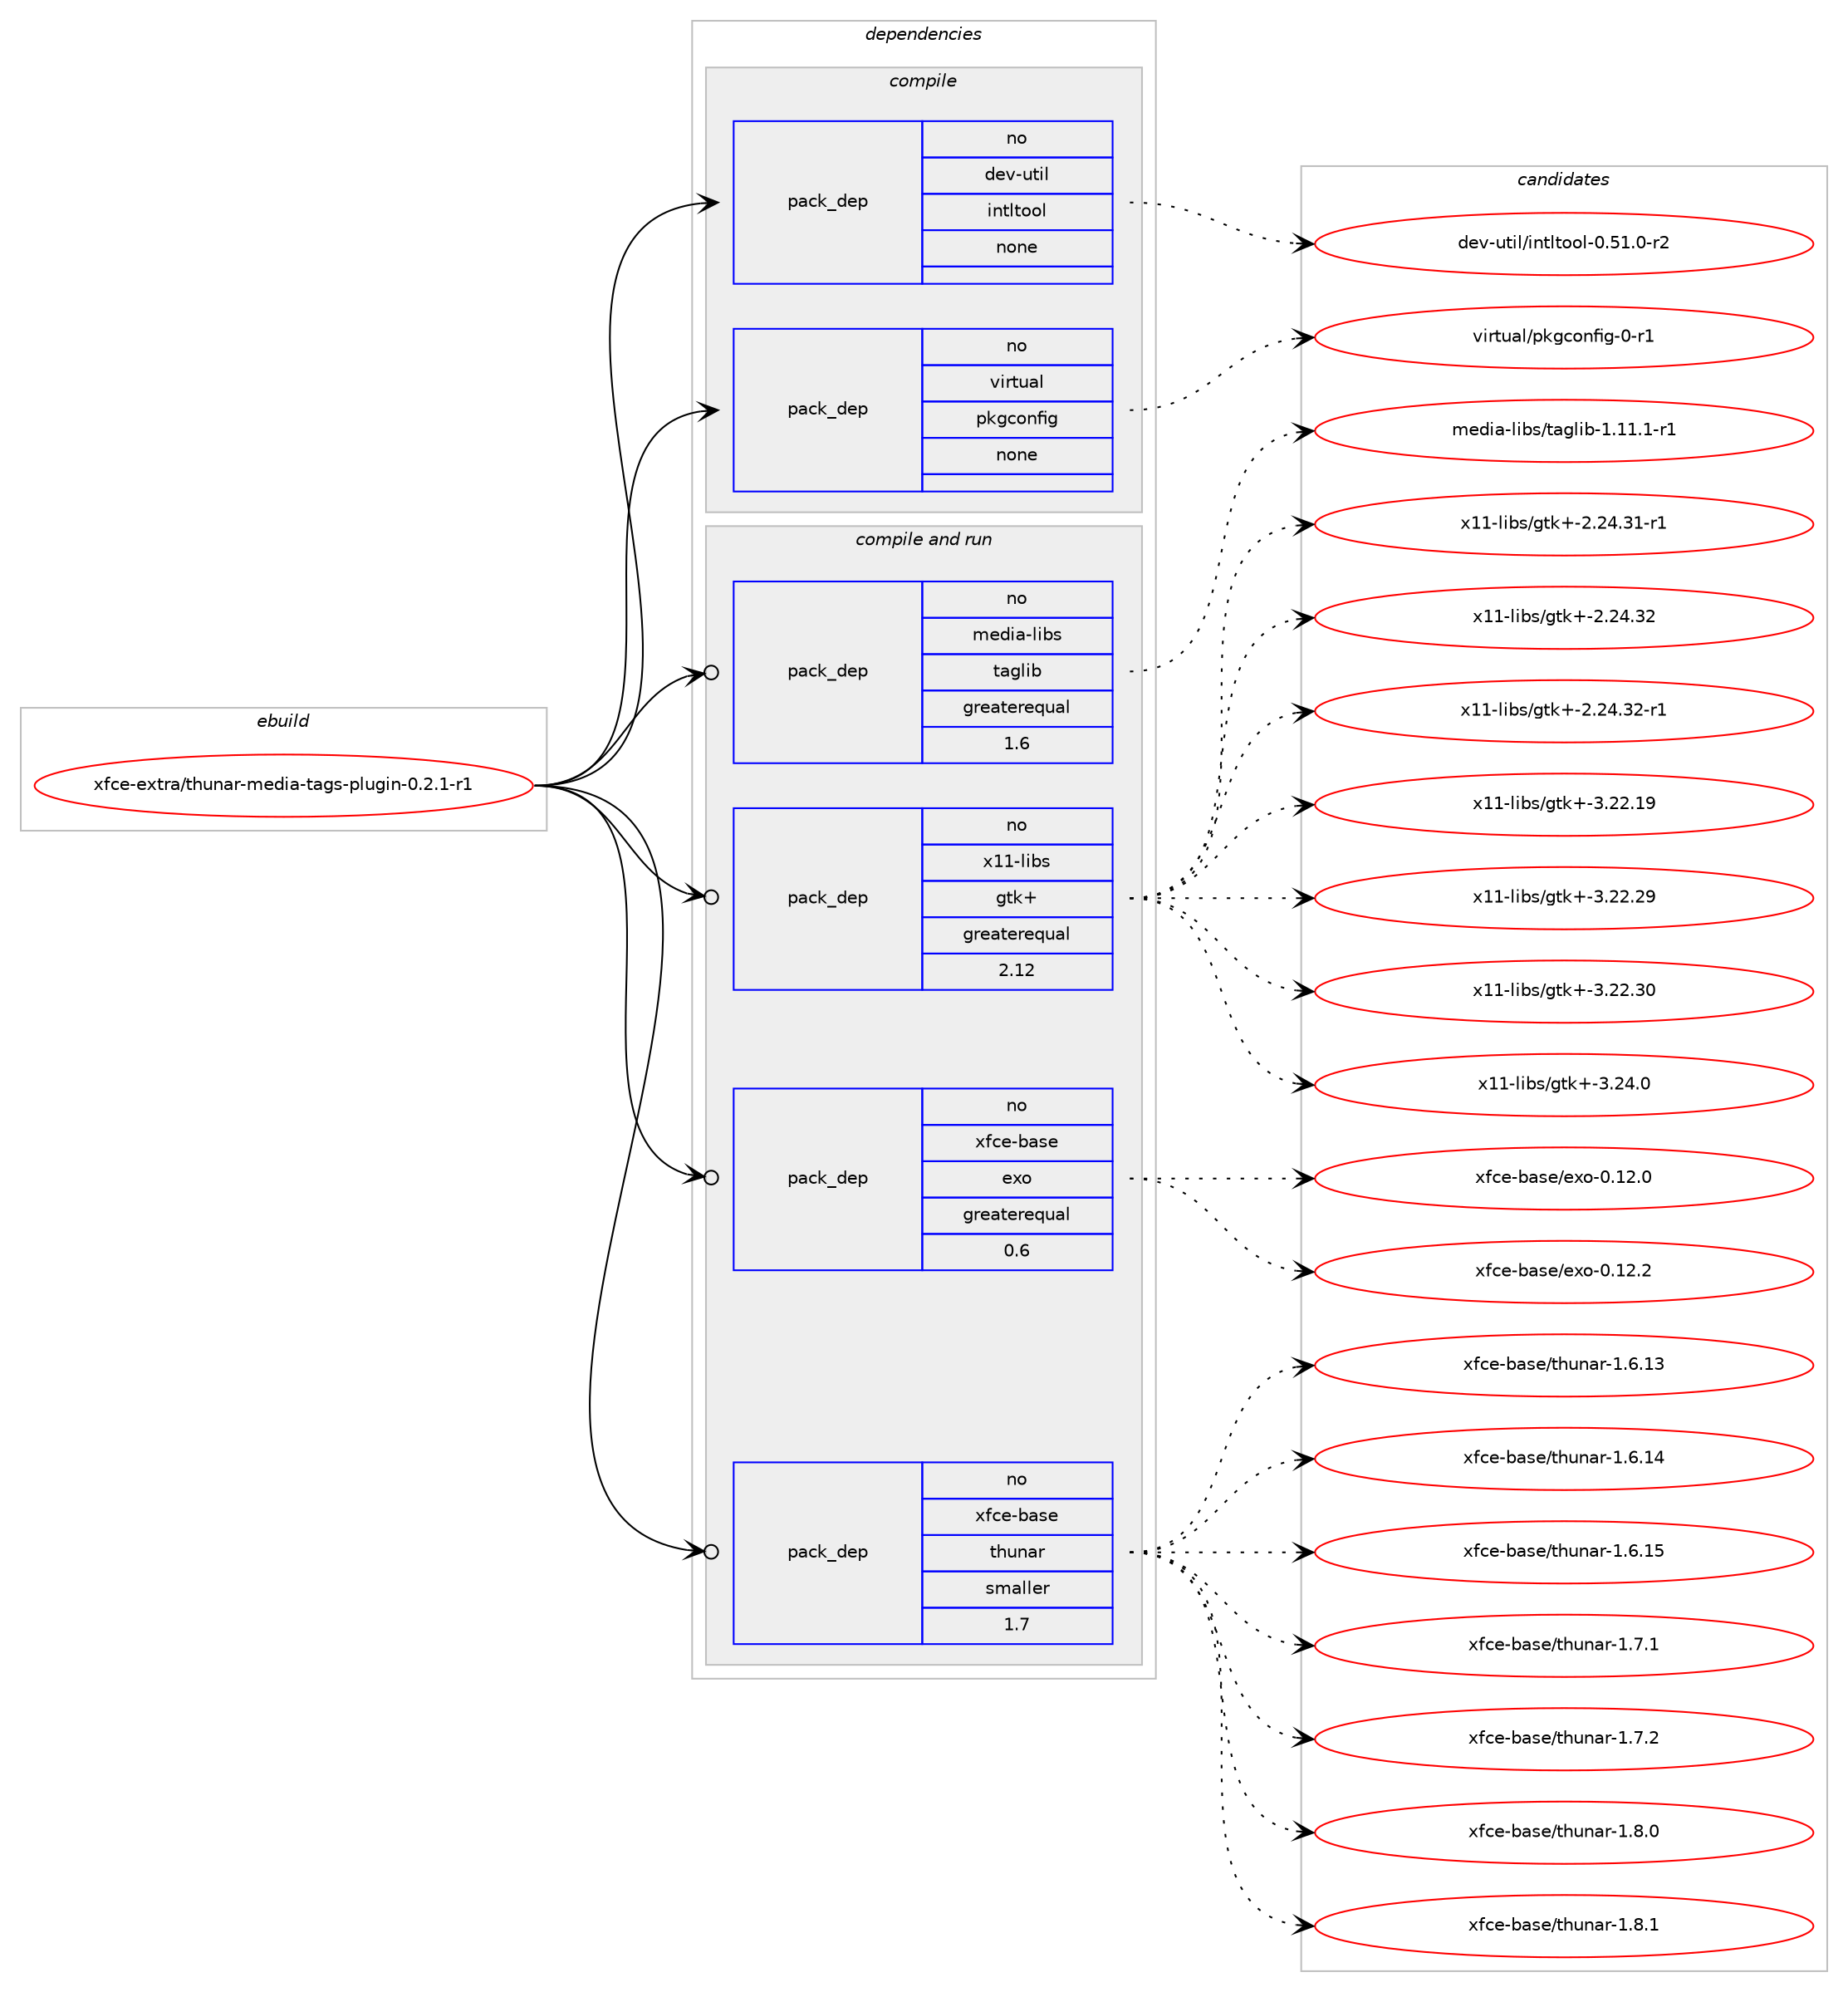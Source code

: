 digraph prolog {

# *************
# Graph options
# *************

newrank=true;
concentrate=true;
compound=true;
graph [rankdir=LR,fontname=Helvetica,fontsize=10,ranksep=1.5];#, ranksep=2.5, nodesep=0.2];
edge  [arrowhead=vee];
node  [fontname=Helvetica,fontsize=10];

# **********
# The ebuild
# **********

subgraph cluster_leftcol {
color=gray;
rank=same;
label=<<i>ebuild</i>>;
id [label="xfce-extra/thunar-media-tags-plugin-0.2.1-r1", color=red, width=4, href="../xfce-extra/thunar-media-tags-plugin-0.2.1-r1.svg"];
}

# ****************
# The dependencies
# ****************

subgraph cluster_midcol {
color=gray;
label=<<i>dependencies</i>>;
subgraph cluster_compile {
fillcolor="#eeeeee";
style=filled;
label=<<i>compile</i>>;
subgraph pack3179 {
dependency4340 [label=<<TABLE BORDER="0" CELLBORDER="1" CELLSPACING="0" CELLPADDING="4" WIDTH="220"><TR><TD ROWSPAN="6" CELLPADDING="30">pack_dep</TD></TR><TR><TD WIDTH="110">no</TD></TR><TR><TD>dev-util</TD></TR><TR><TD>intltool</TD></TR><TR><TD>none</TD></TR><TR><TD></TD></TR></TABLE>>, shape=none, color=blue];
}
id:e -> dependency4340:w [weight=20,style="solid",arrowhead="vee"];
subgraph pack3180 {
dependency4341 [label=<<TABLE BORDER="0" CELLBORDER="1" CELLSPACING="0" CELLPADDING="4" WIDTH="220"><TR><TD ROWSPAN="6" CELLPADDING="30">pack_dep</TD></TR><TR><TD WIDTH="110">no</TD></TR><TR><TD>virtual</TD></TR><TR><TD>pkgconfig</TD></TR><TR><TD>none</TD></TR><TR><TD></TD></TR></TABLE>>, shape=none, color=blue];
}
id:e -> dependency4341:w [weight=20,style="solid",arrowhead="vee"];
}
subgraph cluster_compileandrun {
fillcolor="#eeeeee";
style=filled;
label=<<i>compile and run</i>>;
subgraph pack3181 {
dependency4342 [label=<<TABLE BORDER="0" CELLBORDER="1" CELLSPACING="0" CELLPADDING="4" WIDTH="220"><TR><TD ROWSPAN="6" CELLPADDING="30">pack_dep</TD></TR><TR><TD WIDTH="110">no</TD></TR><TR><TD>media-libs</TD></TR><TR><TD>taglib</TD></TR><TR><TD>greaterequal</TD></TR><TR><TD>1.6</TD></TR></TABLE>>, shape=none, color=blue];
}
id:e -> dependency4342:w [weight=20,style="solid",arrowhead="odotvee"];
subgraph pack3182 {
dependency4343 [label=<<TABLE BORDER="0" CELLBORDER="1" CELLSPACING="0" CELLPADDING="4" WIDTH="220"><TR><TD ROWSPAN="6" CELLPADDING="30">pack_dep</TD></TR><TR><TD WIDTH="110">no</TD></TR><TR><TD>x11-libs</TD></TR><TR><TD>gtk+</TD></TR><TR><TD>greaterequal</TD></TR><TR><TD>2.12</TD></TR></TABLE>>, shape=none, color=blue];
}
id:e -> dependency4343:w [weight=20,style="solid",arrowhead="odotvee"];
subgraph pack3183 {
dependency4344 [label=<<TABLE BORDER="0" CELLBORDER="1" CELLSPACING="0" CELLPADDING="4" WIDTH="220"><TR><TD ROWSPAN="6" CELLPADDING="30">pack_dep</TD></TR><TR><TD WIDTH="110">no</TD></TR><TR><TD>xfce-base</TD></TR><TR><TD>exo</TD></TR><TR><TD>greaterequal</TD></TR><TR><TD>0.6</TD></TR></TABLE>>, shape=none, color=blue];
}
id:e -> dependency4344:w [weight=20,style="solid",arrowhead="odotvee"];
subgraph pack3184 {
dependency4345 [label=<<TABLE BORDER="0" CELLBORDER="1" CELLSPACING="0" CELLPADDING="4" WIDTH="220"><TR><TD ROWSPAN="6" CELLPADDING="30">pack_dep</TD></TR><TR><TD WIDTH="110">no</TD></TR><TR><TD>xfce-base</TD></TR><TR><TD>thunar</TD></TR><TR><TD>smaller</TD></TR><TR><TD>1.7</TD></TR></TABLE>>, shape=none, color=blue];
}
id:e -> dependency4345:w [weight=20,style="solid",arrowhead="odotvee"];
}
subgraph cluster_run {
fillcolor="#eeeeee";
style=filled;
label=<<i>run</i>>;
}
}

# **************
# The candidates
# **************

subgraph cluster_choices {
rank=same;
color=gray;
label=<<i>candidates</i>>;

subgraph choice3179 {
color=black;
nodesep=1;
choice1001011184511711610510847105110116108116111111108454846534946484511450 [label="dev-util/intltool-0.51.0-r2", color=red, width=4,href="../dev-util/intltool-0.51.0-r2.svg"];
dependency4340:e -> choice1001011184511711610510847105110116108116111111108454846534946484511450:w [style=dotted,weight="100"];
}
subgraph choice3180 {
color=black;
nodesep=1;
choice11810511411611797108471121071039911111010210510345484511449 [label="virtual/pkgconfig-0-r1", color=red, width=4,href="../virtual/pkgconfig-0-r1.svg"];
dependency4341:e -> choice11810511411611797108471121071039911111010210510345484511449:w [style=dotted,weight="100"];
}
subgraph choice3181 {
color=black;
nodesep=1;
choice109101100105974510810598115471169710310810598454946494946494511449 [label="media-libs/taglib-1.11.1-r1", color=red, width=4,href="../media-libs/taglib-1.11.1-r1.svg"];
dependency4342:e -> choice109101100105974510810598115471169710310810598454946494946494511449:w [style=dotted,weight="100"];
}
subgraph choice3182 {
color=black;
nodesep=1;
choice12049494510810598115471031161074345504650524651494511449 [label="x11-libs/gtk+-2.24.31-r1", color=red, width=4,href="../x11-libs/gtk+-2.24.31-r1.svg"];
choice1204949451081059811547103116107434550465052465150 [label="x11-libs/gtk+-2.24.32", color=red, width=4,href="../x11-libs/gtk+-2.24.32.svg"];
choice12049494510810598115471031161074345504650524651504511449 [label="x11-libs/gtk+-2.24.32-r1", color=red, width=4,href="../x11-libs/gtk+-2.24.32-r1.svg"];
choice1204949451081059811547103116107434551465050464957 [label="x11-libs/gtk+-3.22.19", color=red, width=4,href="../x11-libs/gtk+-3.22.19.svg"];
choice1204949451081059811547103116107434551465050465057 [label="x11-libs/gtk+-3.22.29", color=red, width=4,href="../x11-libs/gtk+-3.22.29.svg"];
choice1204949451081059811547103116107434551465050465148 [label="x11-libs/gtk+-3.22.30", color=red, width=4,href="../x11-libs/gtk+-3.22.30.svg"];
choice12049494510810598115471031161074345514650524648 [label="x11-libs/gtk+-3.24.0", color=red, width=4,href="../x11-libs/gtk+-3.24.0.svg"];
dependency4343:e -> choice12049494510810598115471031161074345504650524651494511449:w [style=dotted,weight="100"];
dependency4343:e -> choice1204949451081059811547103116107434550465052465150:w [style=dotted,weight="100"];
dependency4343:e -> choice12049494510810598115471031161074345504650524651504511449:w [style=dotted,weight="100"];
dependency4343:e -> choice1204949451081059811547103116107434551465050464957:w [style=dotted,weight="100"];
dependency4343:e -> choice1204949451081059811547103116107434551465050465057:w [style=dotted,weight="100"];
dependency4343:e -> choice1204949451081059811547103116107434551465050465148:w [style=dotted,weight="100"];
dependency4343:e -> choice12049494510810598115471031161074345514650524648:w [style=dotted,weight="100"];
}
subgraph choice3183 {
color=black;
nodesep=1;
choice120102991014598971151014710112011145484649504648 [label="xfce-base/exo-0.12.0", color=red, width=4,href="../xfce-base/exo-0.12.0.svg"];
choice120102991014598971151014710112011145484649504650 [label="xfce-base/exo-0.12.2", color=red, width=4,href="../xfce-base/exo-0.12.2.svg"];
dependency4344:e -> choice120102991014598971151014710112011145484649504648:w [style=dotted,weight="100"];
dependency4344:e -> choice120102991014598971151014710112011145484649504650:w [style=dotted,weight="100"];
}
subgraph choice3184 {
color=black;
nodesep=1;
choice12010299101459897115101471161041171109711445494654464951 [label="xfce-base/thunar-1.6.13", color=red, width=4,href="../xfce-base/thunar-1.6.13.svg"];
choice12010299101459897115101471161041171109711445494654464952 [label="xfce-base/thunar-1.6.14", color=red, width=4,href="../xfce-base/thunar-1.6.14.svg"];
choice12010299101459897115101471161041171109711445494654464953 [label="xfce-base/thunar-1.6.15", color=red, width=4,href="../xfce-base/thunar-1.6.15.svg"];
choice120102991014598971151014711610411711097114454946554649 [label="xfce-base/thunar-1.7.1", color=red, width=4,href="../xfce-base/thunar-1.7.1.svg"];
choice120102991014598971151014711610411711097114454946554650 [label="xfce-base/thunar-1.7.2", color=red, width=4,href="../xfce-base/thunar-1.7.2.svg"];
choice120102991014598971151014711610411711097114454946564648 [label="xfce-base/thunar-1.8.0", color=red, width=4,href="../xfce-base/thunar-1.8.0.svg"];
choice120102991014598971151014711610411711097114454946564649 [label="xfce-base/thunar-1.8.1", color=red, width=4,href="../xfce-base/thunar-1.8.1.svg"];
dependency4345:e -> choice12010299101459897115101471161041171109711445494654464951:w [style=dotted,weight="100"];
dependency4345:e -> choice12010299101459897115101471161041171109711445494654464952:w [style=dotted,weight="100"];
dependency4345:e -> choice12010299101459897115101471161041171109711445494654464953:w [style=dotted,weight="100"];
dependency4345:e -> choice120102991014598971151014711610411711097114454946554649:w [style=dotted,weight="100"];
dependency4345:e -> choice120102991014598971151014711610411711097114454946554650:w [style=dotted,weight="100"];
dependency4345:e -> choice120102991014598971151014711610411711097114454946564648:w [style=dotted,weight="100"];
dependency4345:e -> choice120102991014598971151014711610411711097114454946564649:w [style=dotted,weight="100"];
}
}

}
